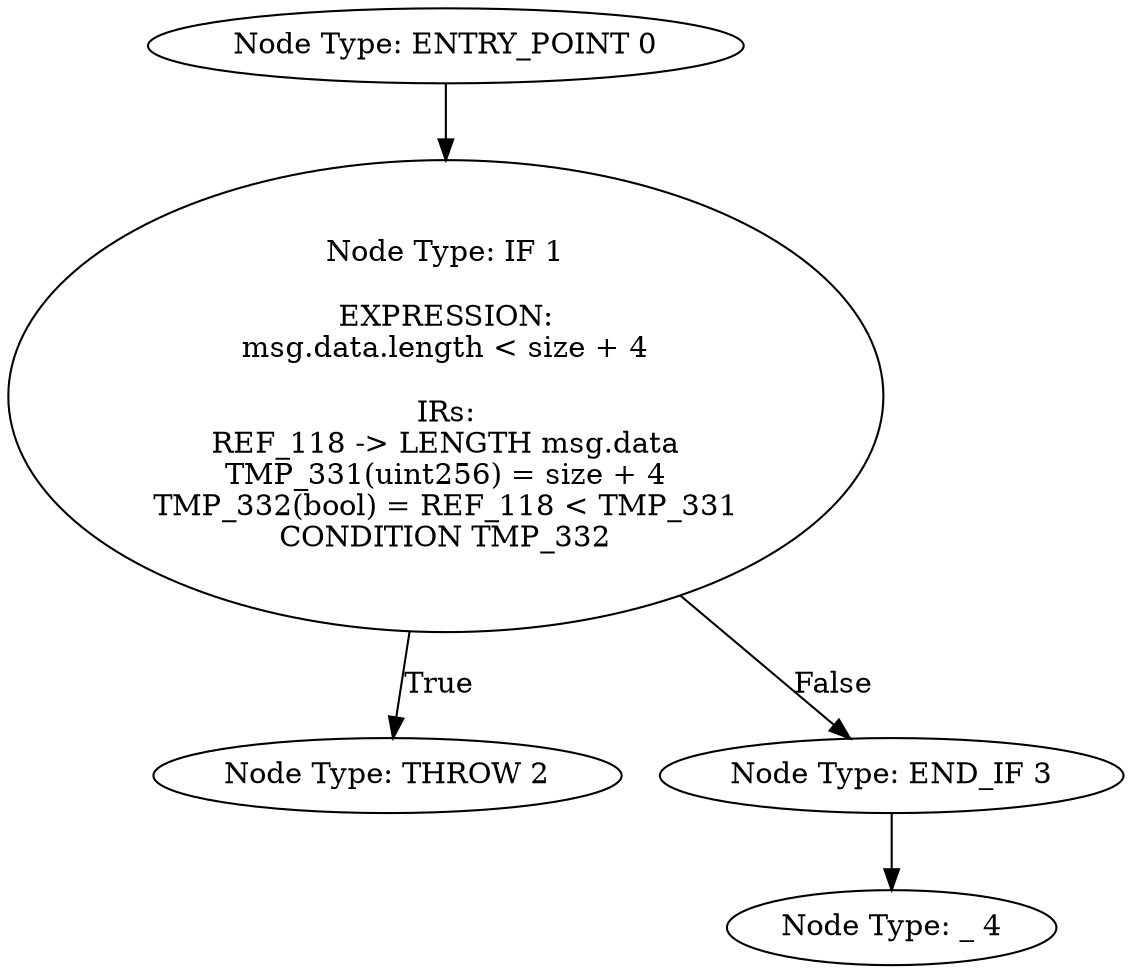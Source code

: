 digraph{
0[label="Node Type: ENTRY_POINT 0
"];
0->1;
1[label="Node Type: IF 1

EXPRESSION:
msg.data.length < size + 4

IRs:
REF_118 -> LENGTH msg.data
TMP_331(uint256) = size + 4
TMP_332(bool) = REF_118 < TMP_331
CONDITION TMP_332"];
1->2[label="True"];
1->3[label="False"];
2[label="Node Type: THROW 2
"];
3[label="Node Type: END_IF 3
"];
3->4;
4[label="Node Type: _ 4
"];
}
